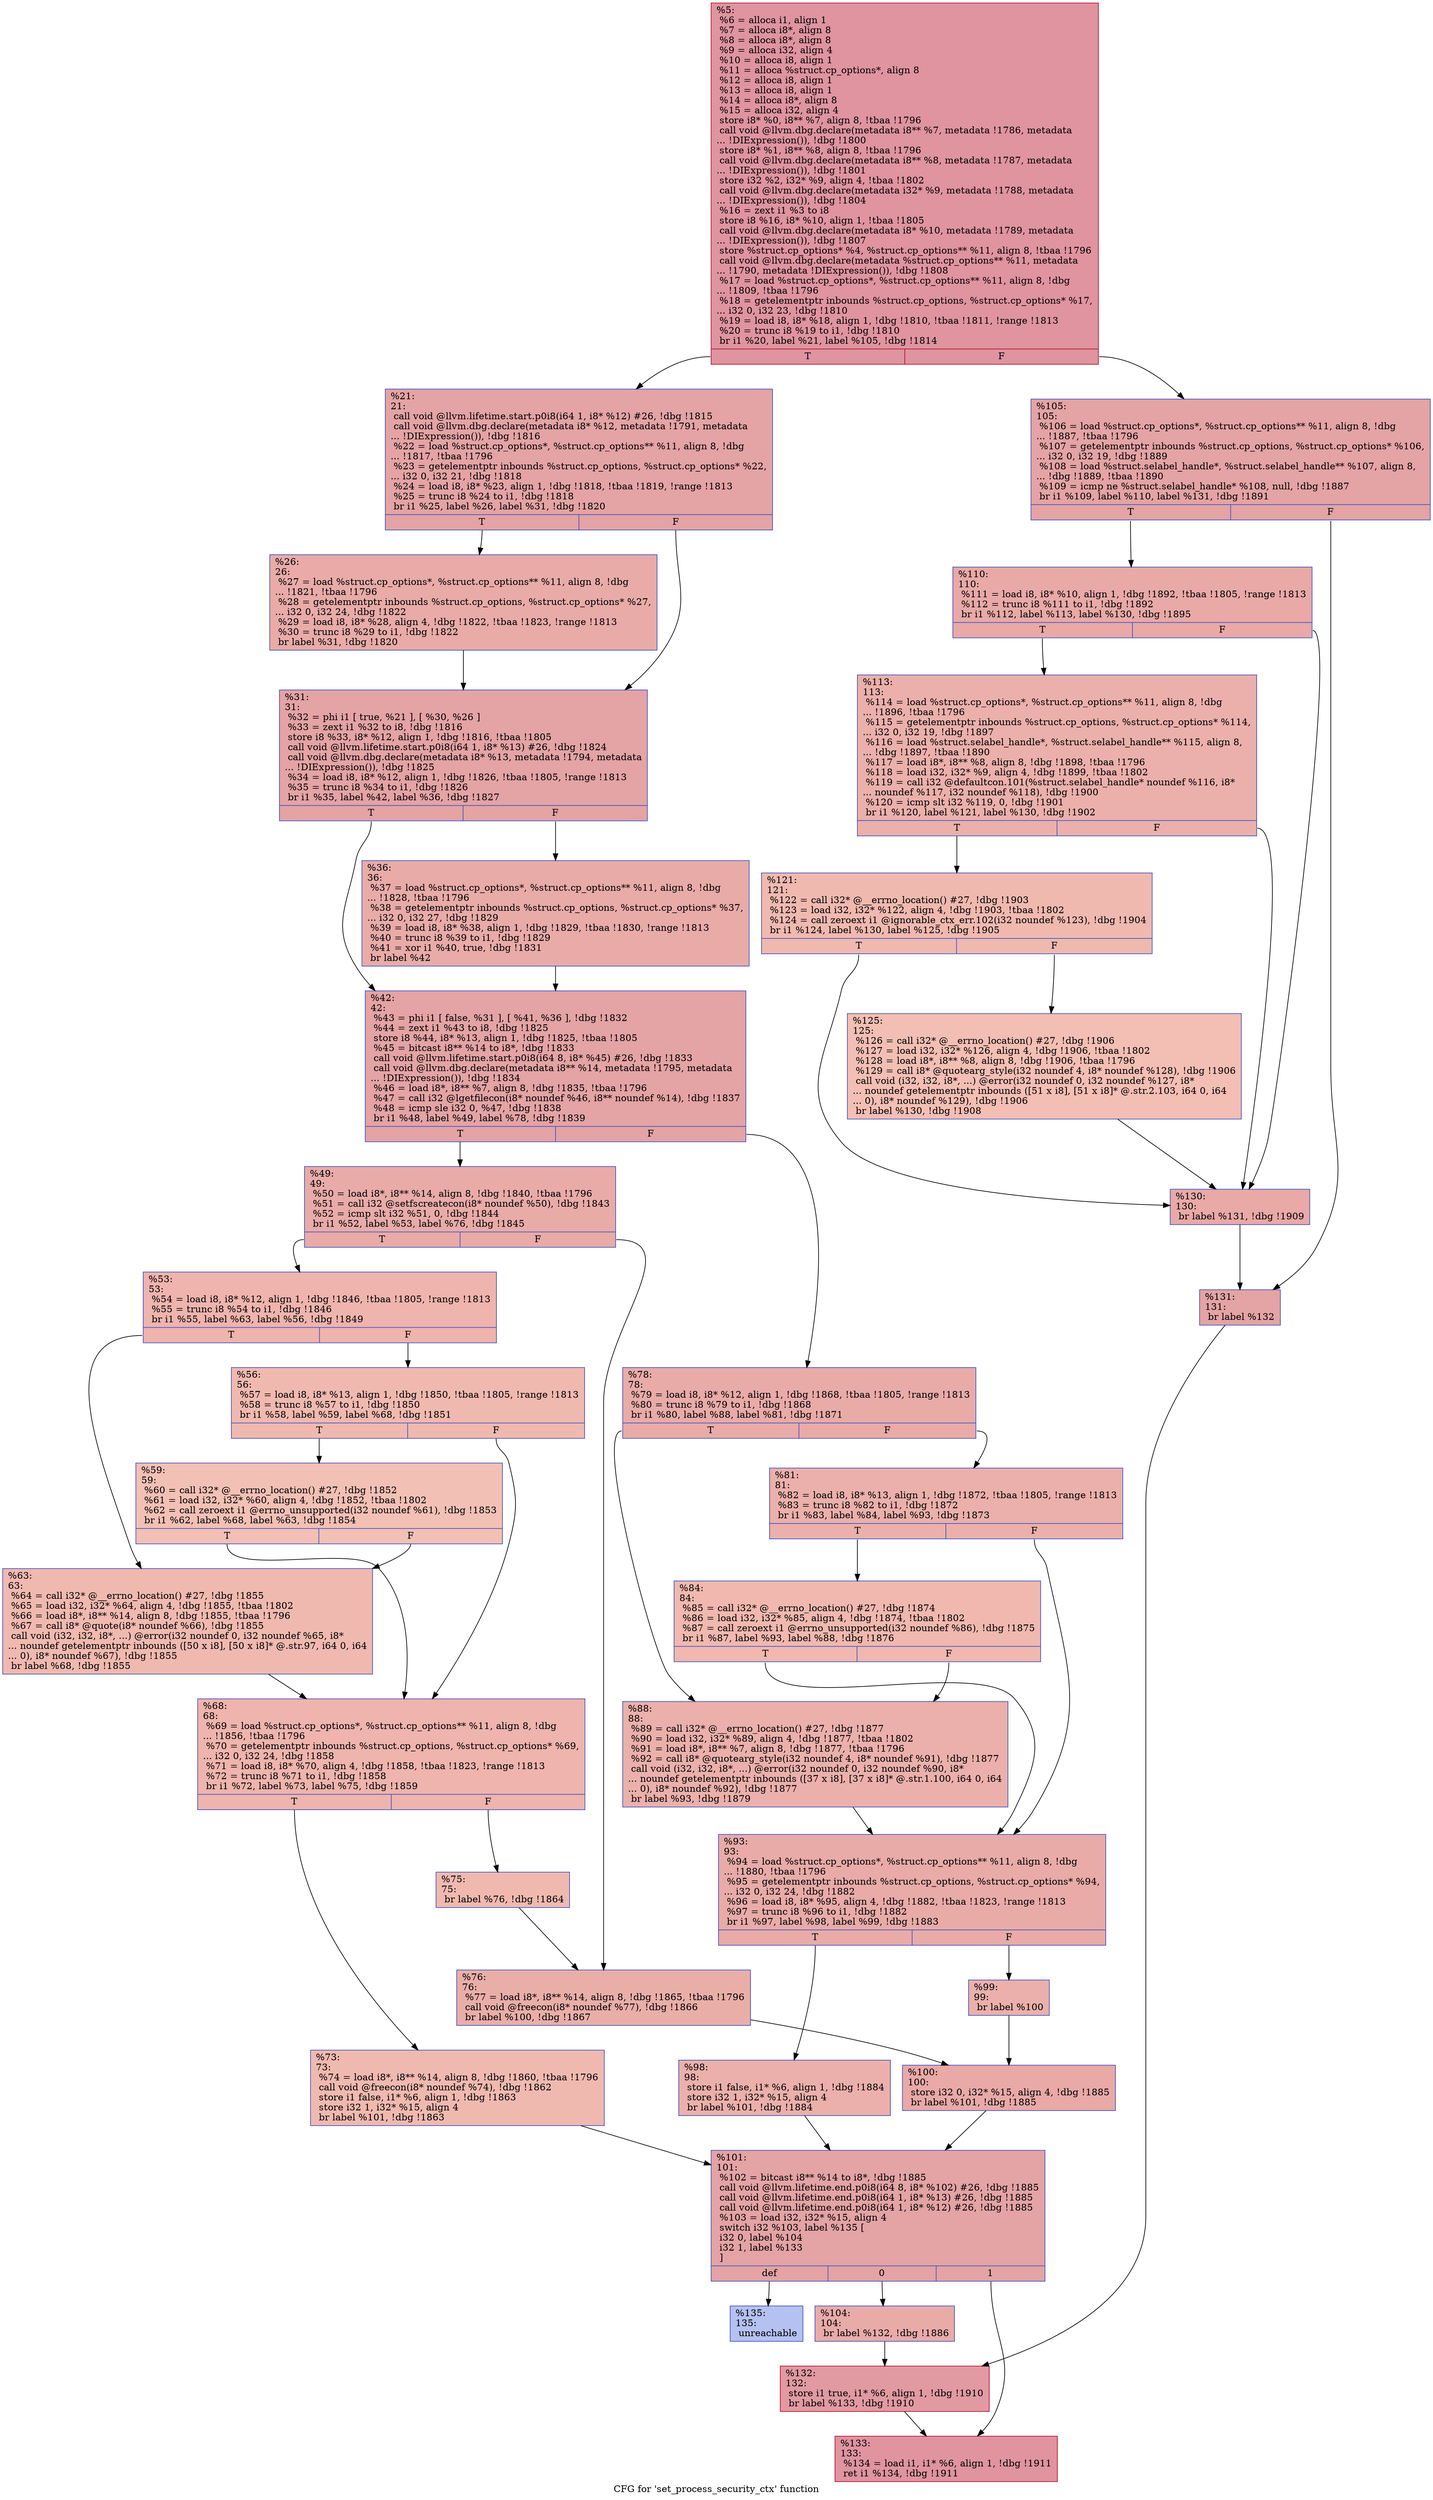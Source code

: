 digraph "CFG for 'set_process_security_ctx' function" {
	label="CFG for 'set_process_security_ctx' function";

	Node0x16c4000 [shape=record,color="#b70d28ff", style=filled, fillcolor="#b70d2870",label="{%5:\l  %6 = alloca i1, align 1\l  %7 = alloca i8*, align 8\l  %8 = alloca i8*, align 8\l  %9 = alloca i32, align 4\l  %10 = alloca i8, align 1\l  %11 = alloca %struct.cp_options*, align 8\l  %12 = alloca i8, align 1\l  %13 = alloca i8, align 1\l  %14 = alloca i8*, align 8\l  %15 = alloca i32, align 4\l  store i8* %0, i8** %7, align 8, !tbaa !1796\l  call void @llvm.dbg.declare(metadata i8** %7, metadata !1786, metadata\l... !DIExpression()), !dbg !1800\l  store i8* %1, i8** %8, align 8, !tbaa !1796\l  call void @llvm.dbg.declare(metadata i8** %8, metadata !1787, metadata\l... !DIExpression()), !dbg !1801\l  store i32 %2, i32* %9, align 4, !tbaa !1802\l  call void @llvm.dbg.declare(metadata i32* %9, metadata !1788, metadata\l... !DIExpression()), !dbg !1804\l  %16 = zext i1 %3 to i8\l  store i8 %16, i8* %10, align 1, !tbaa !1805\l  call void @llvm.dbg.declare(metadata i8* %10, metadata !1789, metadata\l... !DIExpression()), !dbg !1807\l  store %struct.cp_options* %4, %struct.cp_options** %11, align 8, !tbaa !1796\l  call void @llvm.dbg.declare(metadata %struct.cp_options** %11, metadata\l... !1790, metadata !DIExpression()), !dbg !1808\l  %17 = load %struct.cp_options*, %struct.cp_options** %11, align 8, !dbg\l... !1809, !tbaa !1796\l  %18 = getelementptr inbounds %struct.cp_options, %struct.cp_options* %17,\l... i32 0, i32 23, !dbg !1810\l  %19 = load i8, i8* %18, align 1, !dbg !1810, !tbaa !1811, !range !1813\l  %20 = trunc i8 %19 to i1, !dbg !1810\l  br i1 %20, label %21, label %105, !dbg !1814\l|{<s0>T|<s1>F}}"];
	Node0x16c4000:s0 -> Node0x16c4170;
	Node0x16c4000:s1 -> Node0x16c48f0;
	Node0x16c4170 [shape=record,color="#3d50c3ff", style=filled, fillcolor="#c32e3170",label="{%21:\l21:                                               \l  call void @llvm.lifetime.start.p0i8(i64 1, i8* %12) #26, !dbg !1815\l  call void @llvm.dbg.declare(metadata i8* %12, metadata !1791, metadata\l... !DIExpression()), !dbg !1816\l  %22 = load %struct.cp_options*, %struct.cp_options** %11, align 8, !dbg\l... !1817, !tbaa !1796\l  %23 = getelementptr inbounds %struct.cp_options, %struct.cp_options* %22,\l... i32 0, i32 21, !dbg !1818\l  %24 = load i8, i8* %23, align 1, !dbg !1818, !tbaa !1819, !range !1813\l  %25 = trunc i8 %24 to i1, !dbg !1818\l  br i1 %25, label %26, label %31, !dbg !1820\l|{<s0>T|<s1>F}}"];
	Node0x16c4170:s0 -> Node0x16c41c0;
	Node0x16c4170:s1 -> Node0x16c4210;
	Node0x16c41c0 [shape=record,color="#3d50c3ff", style=filled, fillcolor="#cc403a70",label="{%26:\l26:                                               \l  %27 = load %struct.cp_options*, %struct.cp_options** %11, align 8, !dbg\l... !1821, !tbaa !1796\l  %28 = getelementptr inbounds %struct.cp_options, %struct.cp_options* %27,\l... i32 0, i32 24, !dbg !1822\l  %29 = load i8, i8* %28, align 4, !dbg !1822, !tbaa !1823, !range !1813\l  %30 = trunc i8 %29 to i1, !dbg !1822\l  br label %31, !dbg !1820\l}"];
	Node0x16c41c0 -> Node0x16c4210;
	Node0x16c4210 [shape=record,color="#3d50c3ff", style=filled, fillcolor="#c32e3170",label="{%31:\l31:                                               \l  %32 = phi i1 [ true, %21 ], [ %30, %26 ]\l  %33 = zext i1 %32 to i8, !dbg !1816\l  store i8 %33, i8* %12, align 1, !dbg !1816, !tbaa !1805\l  call void @llvm.lifetime.start.p0i8(i64 1, i8* %13) #26, !dbg !1824\l  call void @llvm.dbg.declare(metadata i8* %13, metadata !1794, metadata\l... !DIExpression()), !dbg !1825\l  %34 = load i8, i8* %12, align 1, !dbg !1826, !tbaa !1805, !range !1813\l  %35 = trunc i8 %34 to i1, !dbg !1826\l  br i1 %35, label %42, label %36, !dbg !1827\l|{<s0>T|<s1>F}}"];
	Node0x16c4210:s0 -> Node0x16c42b0;
	Node0x16c4210:s1 -> Node0x16c4260;
	Node0x16c4260 [shape=record,color="#3d50c3ff", style=filled, fillcolor="#cc403a70",label="{%36:\l36:                                               \l  %37 = load %struct.cp_options*, %struct.cp_options** %11, align 8, !dbg\l... !1828, !tbaa !1796\l  %38 = getelementptr inbounds %struct.cp_options, %struct.cp_options* %37,\l... i32 0, i32 27, !dbg !1829\l  %39 = load i8, i8* %38, align 1, !dbg !1829, !tbaa !1830, !range !1813\l  %40 = trunc i8 %39 to i1, !dbg !1829\l  %41 = xor i1 %40, true, !dbg !1831\l  br label %42\l}"];
	Node0x16c4260 -> Node0x16c42b0;
	Node0x16c42b0 [shape=record,color="#3d50c3ff", style=filled, fillcolor="#c32e3170",label="{%42:\l42:                                               \l  %43 = phi i1 [ false, %31 ], [ %41, %36 ], !dbg !1832\l  %44 = zext i1 %43 to i8, !dbg !1825\l  store i8 %44, i8* %13, align 1, !dbg !1825, !tbaa !1805\l  %45 = bitcast i8** %14 to i8*, !dbg !1833\l  call void @llvm.lifetime.start.p0i8(i64 8, i8* %45) #26, !dbg !1833\l  call void @llvm.dbg.declare(metadata i8** %14, metadata !1795, metadata\l... !DIExpression()), !dbg !1834\l  %46 = load i8*, i8** %7, align 8, !dbg !1835, !tbaa !1796\l  %47 = call i32 @lgetfilecon(i8* noundef %46, i8** noundef %14), !dbg !1837\l  %48 = icmp sle i32 0, %47, !dbg !1838\l  br i1 %48, label %49, label %78, !dbg !1839\l|{<s0>T|<s1>F}}"];
	Node0x16c42b0:s0 -> Node0x16c4300;
	Node0x16c42b0:s1 -> Node0x16c45d0;
	Node0x16c4300 [shape=record,color="#3d50c3ff", style=filled, fillcolor="#cc403a70",label="{%49:\l49:                                               \l  %50 = load i8*, i8** %14, align 8, !dbg !1840, !tbaa !1796\l  %51 = call i32 @setfscreatecon(i8* noundef %50), !dbg !1843\l  %52 = icmp slt i32 %51, 0, !dbg !1844\l  br i1 %52, label %53, label %76, !dbg !1845\l|{<s0>T|<s1>F}}"];
	Node0x16c4300:s0 -> Node0x16c4350;
	Node0x16c4300:s1 -> Node0x16c4580;
	Node0x16c4350 [shape=record,color="#3d50c3ff", style=filled, fillcolor="#d8564670",label="{%53:\l53:                                               \l  %54 = load i8, i8* %12, align 1, !dbg !1846, !tbaa !1805, !range !1813\l  %55 = trunc i8 %54 to i1, !dbg !1846\l  br i1 %55, label %63, label %56, !dbg !1849\l|{<s0>T|<s1>F}}"];
	Node0x16c4350:s0 -> Node0x16c4440;
	Node0x16c4350:s1 -> Node0x16c43a0;
	Node0x16c43a0 [shape=record,color="#3d50c3ff", style=filled, fillcolor="#de614d70",label="{%56:\l56:                                               \l  %57 = load i8, i8* %13, align 1, !dbg !1850, !tbaa !1805, !range !1813\l  %58 = trunc i8 %57 to i1, !dbg !1850\l  br i1 %58, label %59, label %68, !dbg !1851\l|{<s0>T|<s1>F}}"];
	Node0x16c43a0:s0 -> Node0x16c43f0;
	Node0x16c43a0:s1 -> Node0x16c4490;
	Node0x16c43f0 [shape=record,color="#3d50c3ff", style=filled, fillcolor="#e5705870",label="{%59:\l59:                                               \l  %60 = call i32* @__errno_location() #27, !dbg !1852\l  %61 = load i32, i32* %60, align 4, !dbg !1852, !tbaa !1802\l  %62 = call zeroext i1 @errno_unsupported(i32 noundef %61), !dbg !1853\l  br i1 %62, label %68, label %63, !dbg !1854\l|{<s0>T|<s1>F}}"];
	Node0x16c43f0:s0 -> Node0x16c4490;
	Node0x16c43f0:s1 -> Node0x16c4440;
	Node0x16c4440 [shape=record,color="#3d50c3ff", style=filled, fillcolor="#de614d70",label="{%63:\l63:                                               \l  %64 = call i32* @__errno_location() #27, !dbg !1855\l  %65 = load i32, i32* %64, align 4, !dbg !1855, !tbaa !1802\l  %66 = load i8*, i8** %14, align 8, !dbg !1855, !tbaa !1796\l  %67 = call i8* @quote(i8* noundef %66), !dbg !1855\l  call void (i32, i32, i8*, ...) @error(i32 noundef 0, i32 noundef %65, i8*\l... noundef getelementptr inbounds ([50 x i8], [50 x i8]* @.str.97, i64 0, i64\l... 0), i8* noundef %67), !dbg !1855\l  br label %68, !dbg !1855\l}"];
	Node0x16c4440 -> Node0x16c4490;
	Node0x16c4490 [shape=record,color="#3d50c3ff", style=filled, fillcolor="#d8564670",label="{%68:\l68:                                               \l  %69 = load %struct.cp_options*, %struct.cp_options** %11, align 8, !dbg\l... !1856, !tbaa !1796\l  %70 = getelementptr inbounds %struct.cp_options, %struct.cp_options* %69,\l... i32 0, i32 24, !dbg !1858\l  %71 = load i8, i8* %70, align 4, !dbg !1858, !tbaa !1823, !range !1813\l  %72 = trunc i8 %71 to i1, !dbg !1858\l  br i1 %72, label %73, label %75, !dbg !1859\l|{<s0>T|<s1>F}}"];
	Node0x16c4490:s0 -> Node0x16c44e0;
	Node0x16c4490:s1 -> Node0x16c4530;
	Node0x16c44e0 [shape=record,color="#3d50c3ff", style=filled, fillcolor="#de614d70",label="{%73:\l73:                                               \l  %74 = load i8*, i8** %14, align 8, !dbg !1860, !tbaa !1796\l  call void @freecon(i8* noundef %74), !dbg !1862\l  store i1 false, i1* %6, align 1, !dbg !1863\l  store i32 1, i32* %15, align 4\l  br label %101, !dbg !1863\l}"];
	Node0x16c44e0 -> Node0x16c4850;
	Node0x16c4530 [shape=record,color="#3d50c3ff", style=filled, fillcolor="#de614d70",label="{%75:\l75:                                               \l  br label %76, !dbg !1864\l}"];
	Node0x16c4530 -> Node0x16c4580;
	Node0x16c4580 [shape=record,color="#3d50c3ff", style=filled, fillcolor="#d0473d70",label="{%76:\l76:                                               \l  %77 = load i8*, i8** %14, align 8, !dbg !1865, !tbaa !1796\l  call void @freecon(i8* noundef %77), !dbg !1866\l  br label %100, !dbg !1867\l}"];
	Node0x16c4580 -> Node0x16c4800;
	Node0x16c45d0 [shape=record,color="#3d50c3ff", style=filled, fillcolor="#cc403a70",label="{%78:\l78:                                               \l  %79 = load i8, i8* %12, align 1, !dbg !1868, !tbaa !1805, !range !1813\l  %80 = trunc i8 %79 to i1, !dbg !1868\l  br i1 %80, label %88, label %81, !dbg !1871\l|{<s0>T|<s1>F}}"];
	Node0x16c45d0:s0 -> Node0x16c46c0;
	Node0x16c45d0:s1 -> Node0x16c4620;
	Node0x16c4620 [shape=record,color="#3d50c3ff", style=filled, fillcolor="#d24b4070",label="{%81:\l81:                                               \l  %82 = load i8, i8* %13, align 1, !dbg !1872, !tbaa !1805, !range !1813\l  %83 = trunc i8 %82 to i1, !dbg !1872\l  br i1 %83, label %84, label %93, !dbg !1873\l|{<s0>T|<s1>F}}"];
	Node0x16c4620:s0 -> Node0x16c4670;
	Node0x16c4620:s1 -> Node0x16c4710;
	Node0x16c4670 [shape=record,color="#3d50c3ff", style=filled, fillcolor="#dc5d4a70",label="{%84:\l84:                                               \l  %85 = call i32* @__errno_location() #27, !dbg !1874\l  %86 = load i32, i32* %85, align 4, !dbg !1874, !tbaa !1802\l  %87 = call zeroext i1 @errno_unsupported(i32 noundef %86), !dbg !1875\l  br i1 %87, label %93, label %88, !dbg !1876\l|{<s0>T|<s1>F}}"];
	Node0x16c4670:s0 -> Node0x16c4710;
	Node0x16c4670:s1 -> Node0x16c46c0;
	Node0x16c46c0 [shape=record,color="#3d50c3ff", style=filled, fillcolor="#d24b4070",label="{%88:\l88:                                               \l  %89 = call i32* @__errno_location() #27, !dbg !1877\l  %90 = load i32, i32* %89, align 4, !dbg !1877, !tbaa !1802\l  %91 = load i8*, i8** %7, align 8, !dbg !1877, !tbaa !1796\l  %92 = call i8* @quotearg_style(i32 noundef 4, i8* noundef %91), !dbg !1877\l  call void (i32, i32, i8*, ...) @error(i32 noundef 0, i32 noundef %90, i8*\l... noundef getelementptr inbounds ([37 x i8], [37 x i8]* @.str.1.100, i64 0, i64\l... 0), i8* noundef %92), !dbg !1877\l  br label %93, !dbg !1879\l}"];
	Node0x16c46c0 -> Node0x16c4710;
	Node0x16c4710 [shape=record,color="#3d50c3ff", style=filled, fillcolor="#cc403a70",label="{%93:\l93:                                               \l  %94 = load %struct.cp_options*, %struct.cp_options** %11, align 8, !dbg\l... !1880, !tbaa !1796\l  %95 = getelementptr inbounds %struct.cp_options, %struct.cp_options* %94,\l... i32 0, i32 24, !dbg !1882\l  %96 = load i8, i8* %95, align 4, !dbg !1882, !tbaa !1823, !range !1813\l  %97 = trunc i8 %96 to i1, !dbg !1882\l  br i1 %97, label %98, label %99, !dbg !1883\l|{<s0>T|<s1>F}}"];
	Node0x16c4710:s0 -> Node0x16c4760;
	Node0x16c4710:s1 -> Node0x16c47b0;
	Node0x16c4760 [shape=record,color="#3d50c3ff", style=filled, fillcolor="#d24b4070",label="{%98:\l98:                                               \l  store i1 false, i1* %6, align 1, !dbg !1884\l  store i32 1, i32* %15, align 4\l  br label %101, !dbg !1884\l}"];
	Node0x16c4760 -> Node0x16c4850;
	Node0x16c47b0 [shape=record,color="#3d50c3ff", style=filled, fillcolor="#d24b4070",label="{%99:\l99:                                               \l  br label %100\l}"];
	Node0x16c47b0 -> Node0x16c4800;
	Node0x16c4800 [shape=record,color="#3d50c3ff", style=filled, fillcolor="#ca3b3770",label="{%100:\l100:                                              \l  store i32 0, i32* %15, align 4, !dbg !1885\l  br label %101, !dbg !1885\l}"];
	Node0x16c4800 -> Node0x16c4850;
	Node0x16c4850 [shape=record,color="#3d50c3ff", style=filled, fillcolor="#c32e3170",label="{%101:\l101:                                              \l  %102 = bitcast i8** %14 to i8*, !dbg !1885\l  call void @llvm.lifetime.end.p0i8(i64 8, i8* %102) #26, !dbg !1885\l  call void @llvm.lifetime.end.p0i8(i64 1, i8* %13) #26, !dbg !1885\l  call void @llvm.lifetime.end.p0i8(i64 1, i8* %12) #26, !dbg !1885\l  %103 = load i32, i32* %15, align 4\l  switch i32 %103, label %135 [\l    i32 0, label %104\l    i32 1, label %133\l  ]\l|{<s0>def|<s1>0|<s2>1}}"];
	Node0x16c4850:s0 -> Node0x16c4bc0;
	Node0x16c4850:s1 -> Node0x16c48a0;
	Node0x16c4850:s2 -> Node0x16c4b70;
	Node0x16c48a0 [shape=record,color="#3d50c3ff", style=filled, fillcolor="#cc403a70",label="{%104:\l104:                                              \l  br label %132, !dbg !1886\l}"];
	Node0x16c48a0 -> Node0x16c4b20;
	Node0x16c48f0 [shape=record,color="#3d50c3ff", style=filled, fillcolor="#c32e3170",label="{%105:\l105:                                              \l  %106 = load %struct.cp_options*, %struct.cp_options** %11, align 8, !dbg\l... !1887, !tbaa !1796\l  %107 = getelementptr inbounds %struct.cp_options, %struct.cp_options* %106,\l... i32 0, i32 19, !dbg !1889\l  %108 = load %struct.selabel_handle*, %struct.selabel_handle** %107, align 8,\l... !dbg !1889, !tbaa !1890\l  %109 = icmp ne %struct.selabel_handle* %108, null, !dbg !1887\l  br i1 %109, label %110, label %131, !dbg !1891\l|{<s0>T|<s1>F}}"];
	Node0x16c48f0:s0 -> Node0x16c4940;
	Node0x16c48f0:s1 -> Node0x16c4ad0;
	Node0x16c4940 [shape=record,color="#3d50c3ff", style=filled, fillcolor="#ca3b3770",label="{%110:\l110:                                              \l  %111 = load i8, i8* %10, align 1, !dbg !1892, !tbaa !1805, !range !1813\l  %112 = trunc i8 %111 to i1, !dbg !1892\l  br i1 %112, label %113, label %130, !dbg !1895\l|{<s0>T|<s1>F}}"];
	Node0x16c4940:s0 -> Node0x16c4990;
	Node0x16c4940:s1 -> Node0x16c4a80;
	Node0x16c4990 [shape=record,color="#3d50c3ff", style=filled, fillcolor="#d24b4070",label="{%113:\l113:                                              \l  %114 = load %struct.cp_options*, %struct.cp_options** %11, align 8, !dbg\l... !1896, !tbaa !1796\l  %115 = getelementptr inbounds %struct.cp_options, %struct.cp_options* %114,\l... i32 0, i32 19, !dbg !1897\l  %116 = load %struct.selabel_handle*, %struct.selabel_handle** %115, align 8,\l... !dbg !1897, !tbaa !1890\l  %117 = load i8*, i8** %8, align 8, !dbg !1898, !tbaa !1796\l  %118 = load i32, i32* %9, align 4, !dbg !1899, !tbaa !1802\l  %119 = call i32 @defaultcon.101(%struct.selabel_handle* noundef %116, i8*\l... noundef %117, i32 noundef %118), !dbg !1900\l  %120 = icmp slt i32 %119, 0, !dbg !1901\l  br i1 %120, label %121, label %130, !dbg !1902\l|{<s0>T|<s1>F}}"];
	Node0x16c4990:s0 -> Node0x16c49e0;
	Node0x16c4990:s1 -> Node0x16c4a80;
	Node0x16c49e0 [shape=record,color="#3d50c3ff", style=filled, fillcolor="#de614d70",label="{%121:\l121:                                              \l  %122 = call i32* @__errno_location() #27, !dbg !1903\l  %123 = load i32, i32* %122, align 4, !dbg !1903, !tbaa !1802\l  %124 = call zeroext i1 @ignorable_ctx_err.102(i32 noundef %123), !dbg !1904\l  br i1 %124, label %130, label %125, !dbg !1905\l|{<s0>T|<s1>F}}"];
	Node0x16c49e0:s0 -> Node0x16c4a80;
	Node0x16c49e0:s1 -> Node0x16c4a30;
	Node0x16c4a30 [shape=record,color="#3d50c3ff", style=filled, fillcolor="#e36c5570",label="{%125:\l125:                                              \l  %126 = call i32* @__errno_location() #27, !dbg !1906\l  %127 = load i32, i32* %126, align 4, !dbg !1906, !tbaa !1802\l  %128 = load i8*, i8** %8, align 8, !dbg !1906, !tbaa !1796\l  %129 = call i8* @quotearg_style(i32 noundef 4, i8* noundef %128), !dbg !1906\l  call void (i32, i32, i8*, ...) @error(i32 noundef 0, i32 noundef %127, i8*\l... noundef getelementptr inbounds ([51 x i8], [51 x i8]* @.str.2.103, i64 0, i64\l... 0), i8* noundef %129), !dbg !1906\l  br label %130, !dbg !1908\l}"];
	Node0x16c4a30 -> Node0x16c4a80;
	Node0x16c4a80 [shape=record,color="#3d50c3ff", style=filled, fillcolor="#ca3b3770",label="{%130:\l130:                                              \l  br label %131, !dbg !1909\l}"];
	Node0x16c4a80 -> Node0x16c4ad0;
	Node0x16c4ad0 [shape=record,color="#3d50c3ff", style=filled, fillcolor="#c32e3170",label="{%131:\l131:                                              \l  br label %132\l}"];
	Node0x16c4ad0 -> Node0x16c4b20;
	Node0x16c4b20 [shape=record,color="#b70d28ff", style=filled, fillcolor="#bb1b2c70",label="{%132:\l132:                                              \l  store i1 true, i1* %6, align 1, !dbg !1910\l  br label %133, !dbg !1910\l}"];
	Node0x16c4b20 -> Node0x16c4b70;
	Node0x16c4b70 [shape=record,color="#b70d28ff", style=filled, fillcolor="#b70d2870",label="{%133:\l133:                                              \l  %134 = load i1, i1* %6, align 1, !dbg !1911\l  ret i1 %134, !dbg !1911\l}"];
	Node0x16c4bc0 [shape=record,color="#3d50c3ff", style=filled, fillcolor="#5572df70",label="{%135:\l135:                                              \l  unreachable\l}"];
}
